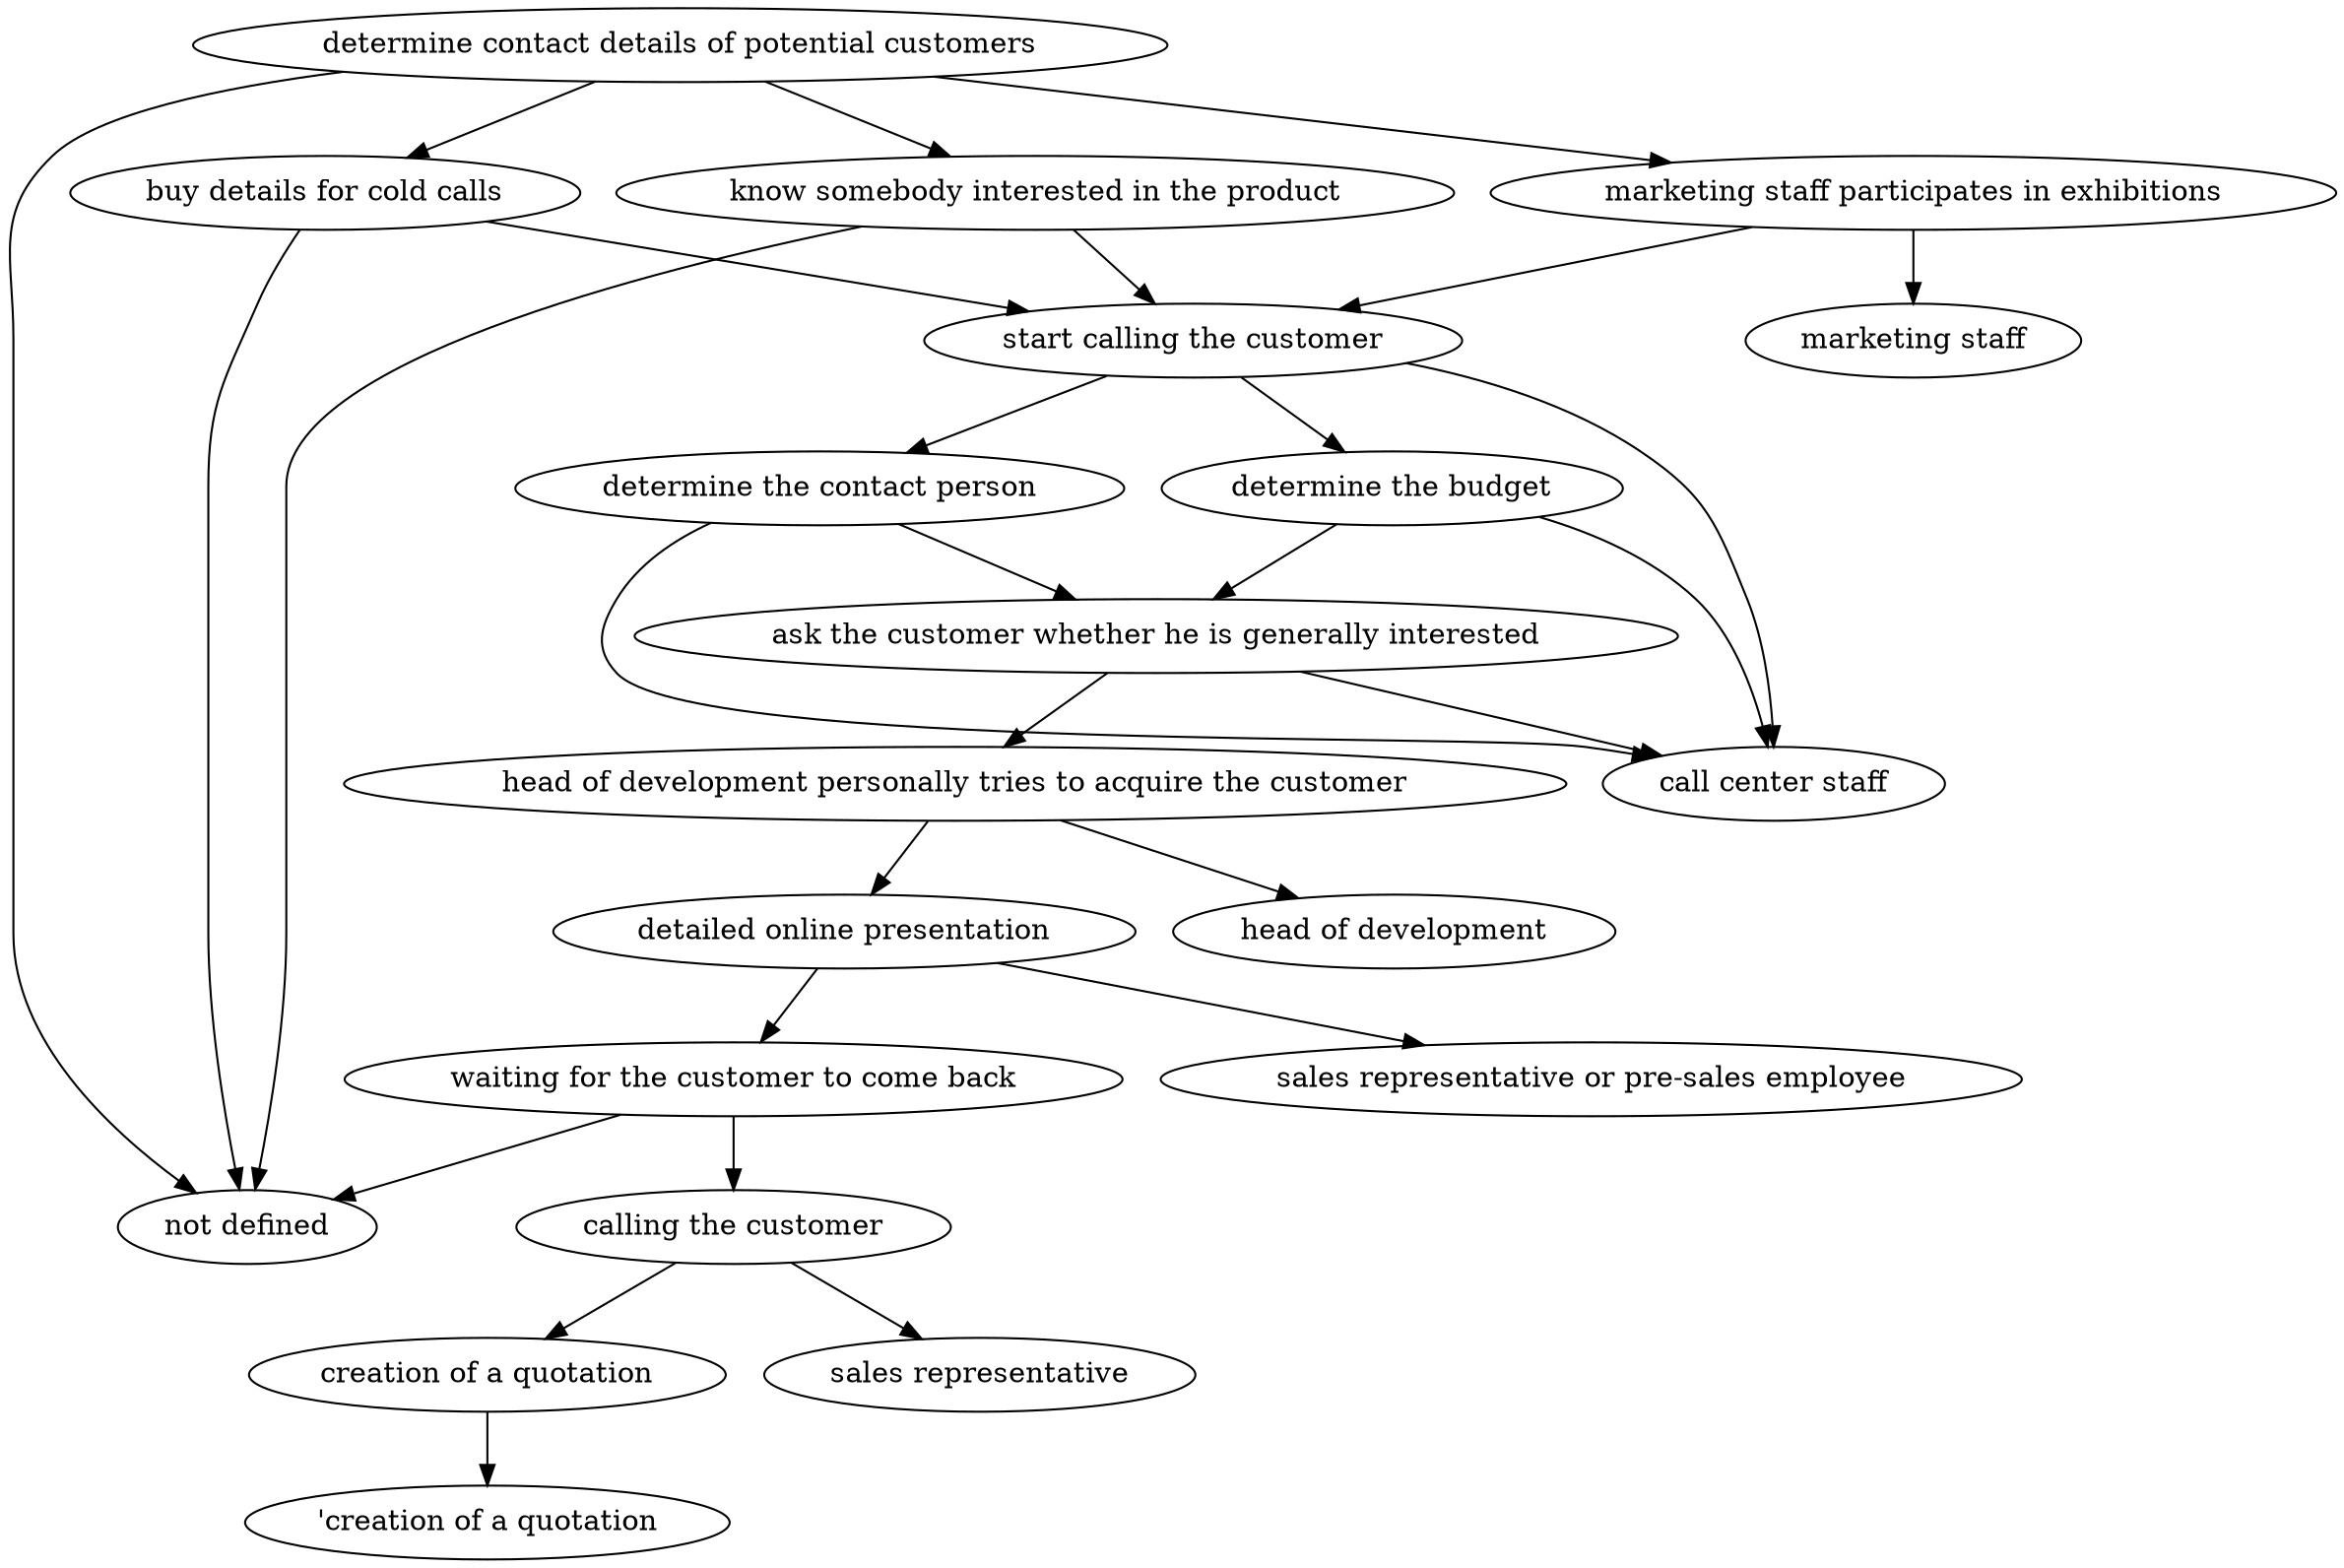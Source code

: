 strict digraph "doc-6.4" {
	graph [name="doc-6.4"];
	"determine contact details of potential customers"	[attrs="{'type': 'Activity', 'label': 'determine contact details of potential customers'}"];
	"buy details for cold calls"	[attrs="{'type': 'Activity', 'label': 'buy details for cold calls'}"];
	"determine contact details of potential customers" -> "buy details for cold calls"	[attrs="{'type': 'flow', 'label': 'flow'}"];
	"marketing staff participates in exhibitions"	[attrs="{'type': 'Activity', 'label': 'marketing staff participates in exhibitions'}"];
	"determine contact details of potential customers" -> "marketing staff participates in exhibitions"	[attrs="{'type': 'flow', 'label': 'flow'}"];
	"know somebody interested in the product"	[attrs="{'type': 'Activity', 'label': 'know somebody interested in the product'}"];
	"determine contact details of potential customers" -> "know somebody interested in the product"	[attrs="{'type': 'flow', 'label': 'flow'}"];
	"not defined"	[attrs="{'type': 'Actor', 'label': 'not defined'}"];
	"determine contact details of potential customers" -> "not defined"	[attrs="{'type': 'actor performer', 'label': 'actor performer'}"];
	"start calling the customer"	[attrs="{'type': 'Activity', 'label': 'start calling the customer'}"];
	"buy details for cold calls" -> "start calling the customer"	[attrs="{'type': 'flow', 'label': 'flow'}"];
	"buy details for cold calls" -> "not defined"	[attrs="{'type': 'actor performer', 'label': 'actor performer'}"];
	"marketing staff participates in exhibitions" -> "start calling the customer"	[attrs="{'type': 'flow', 'label': 'flow'}"];
	"marketing staff"	[attrs="{'type': 'Actor', 'label': 'marketing staff'}"];
	"marketing staff participates in exhibitions" -> "marketing staff"	[attrs="{'type': 'actor performer', 'label': 'actor performer'}"];
	"know somebody interested in the product" -> "start calling the customer"	[attrs="{'type': 'flow', 'label': 'flow'}"];
	"know somebody interested in the product" -> "not defined"	[attrs="{'type': 'actor performer', 'label': 'actor performer'}"];
	"determine the contact person"	[attrs="{'type': 'Activity', 'label': 'determine the contact person'}"];
	"start calling the customer" -> "determine the contact person"	[attrs="{'type': 'flow', 'label': 'flow'}"];
	"determine the budget"	[attrs="{'type': 'Activity', 'label': 'determine the budget'}"];
	"start calling the customer" -> "determine the budget"	[attrs="{'type': 'flow', 'label': 'flow'}"];
	"call center staff"	[attrs="{'type': 'Actor', 'label': 'call center staff'}"];
	"start calling the customer" -> "call center staff"	[attrs="{'type': 'actor performer', 'label': 'actor performer'}"];
	"ask the customer whether he is generally interested"	[attrs="{'type': 'Activity', 'label': 'ask the customer whether he is generally interested'}"];
	"determine the contact person" -> "ask the customer whether he is generally interested"	[attrs="{'type': 'flow', 'label': 'flow'}"];
	"determine the contact person" -> "call center staff"	[attrs="{'type': 'actor performer', 'label': 'actor performer'}"];
	"determine the budget" -> "ask the customer whether he is generally interested"	[attrs="{'type': 'flow', 'label': 'flow'}"];
	"determine the budget" -> "call center staff"	[attrs="{'type': 'actor performer', 'label': 'actor performer'}"];
	"head of development personally tries to acquire the customer"	[attrs="{'type': 'Activity', 'label': 'head of development personally tries to acquire the customer'}"];
	"ask the customer whether he is generally interested" -> "head of development personally tries to acquire the customer"	[attrs="{'type': 'flow', 'label': 'flow'}"];
	"ask the customer whether he is generally interested" -> "call center staff"	[attrs="{'type': 'actor performer', 'label': 'actor performer'}"];
	"detailed online presentation"	[attrs="{'type': 'Activity', 'label': 'detailed online presentation'}"];
	"head of development personally tries to acquire the customer" -> "detailed online presentation"	[attrs="{'type': 'flow', 'label': 'flow'}"];
	"head of development"	[attrs="{'type': 'Actor', 'label': 'head of development'}"];
	"head of development personally tries to acquire the customer" -> "head of development"	[attrs="{'type': 'actor performer', 'label': 'actor performer'}"];
	"waiting for the customer to come back"	[attrs="{'type': 'Activity', 'label': 'waiting for the customer to come back'}"];
	"detailed online presentation" -> "waiting for the customer to come back"	[attrs="{'type': 'flow', 'label': 'flow'}"];
	"sales representative or pre-sales employee"	[attrs="{'type': 'Actor', 'label': 'sales representative or pre-sales employee'}"];
	"detailed online presentation" -> "sales representative or pre-sales employee"	[attrs="{'type': 'actor performer', 'label': 'actor performer'}"];
	"calling the customer"	[attrs="{'type': 'Activity', 'label': 'calling the customer'}"];
	"waiting for the customer to come back" -> "calling the customer"	[attrs="{'type': 'flow', 'label': 'flow'}"];
	"waiting for the customer to come back" -> "not defined"	[attrs="{'type': 'actor performer', 'label': 'actor performer'}"];
	"creation of a quotation"	[attrs="{'type': 'Activity', 'label': 'creation of a quotation'}"];
	"calling the customer" -> "creation of a quotation"	[attrs="{'type': 'flow', 'label': 'flow'}"];
	"sales representative"	[attrs="{'type': 'Actor', 'label': 'sales representative'}"];
	"calling the customer" -> "sales representative"	[attrs="{'type': 'actor performer', 'label': 'actor performer'}"];
	"'creation of a quotation"	[attrs="{'type': 'Actor', 'label': \"'creation of a quotation\"}"];
	"creation of a quotation" -> "'creation of a quotation"	[attrs="{'type': 'actor performer', 'label': 'actor performer'}"];
}
